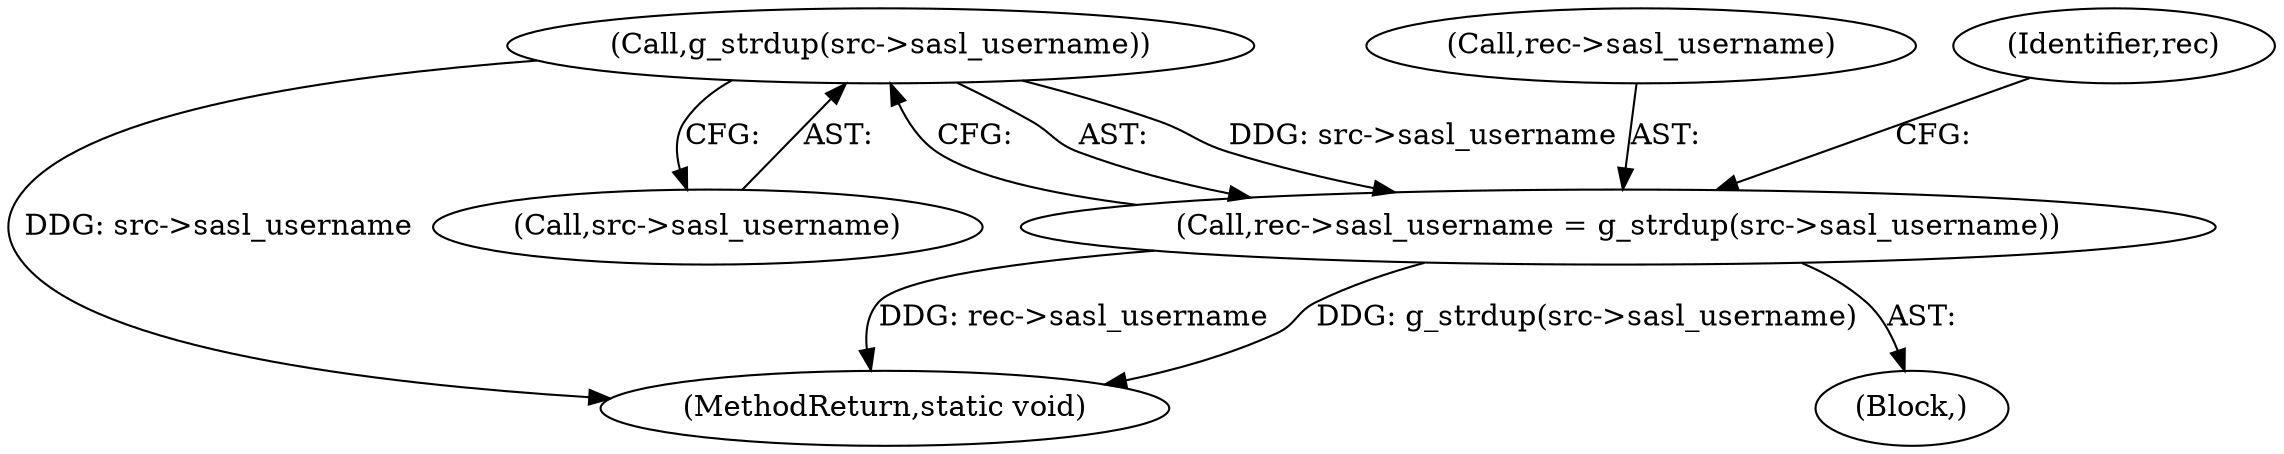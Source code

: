 digraph "0_irssi_d23b0d22cc611e43c88d99192a59f413f951a955_0@API" {
"1000200" [label="(Call,g_strdup(src->sasl_username))"];
"1000196" [label="(Call,rec->sasl_username = g_strdup(src->sasl_username))"];
"1000197" [label="(Call,rec->sasl_username)"];
"1000206" [label="(Identifier,rec)"];
"1000200" [label="(Call,g_strdup(src->sasl_username))"];
"1000196" [label="(Call,rec->sasl_username = g_strdup(src->sasl_username))"];
"1000218" [label="(MethodReturn,static void)"];
"1000103" [label="(Block,)"];
"1000201" [label="(Call,src->sasl_username)"];
"1000200" -> "1000196"  [label="AST: "];
"1000200" -> "1000201"  [label="CFG: "];
"1000201" -> "1000200"  [label="AST: "];
"1000196" -> "1000200"  [label="CFG: "];
"1000200" -> "1000218"  [label="DDG: src->sasl_username"];
"1000200" -> "1000196"  [label="DDG: src->sasl_username"];
"1000196" -> "1000103"  [label="AST: "];
"1000197" -> "1000196"  [label="AST: "];
"1000206" -> "1000196"  [label="CFG: "];
"1000196" -> "1000218"  [label="DDG: g_strdup(src->sasl_username)"];
"1000196" -> "1000218"  [label="DDG: rec->sasl_username"];
}
